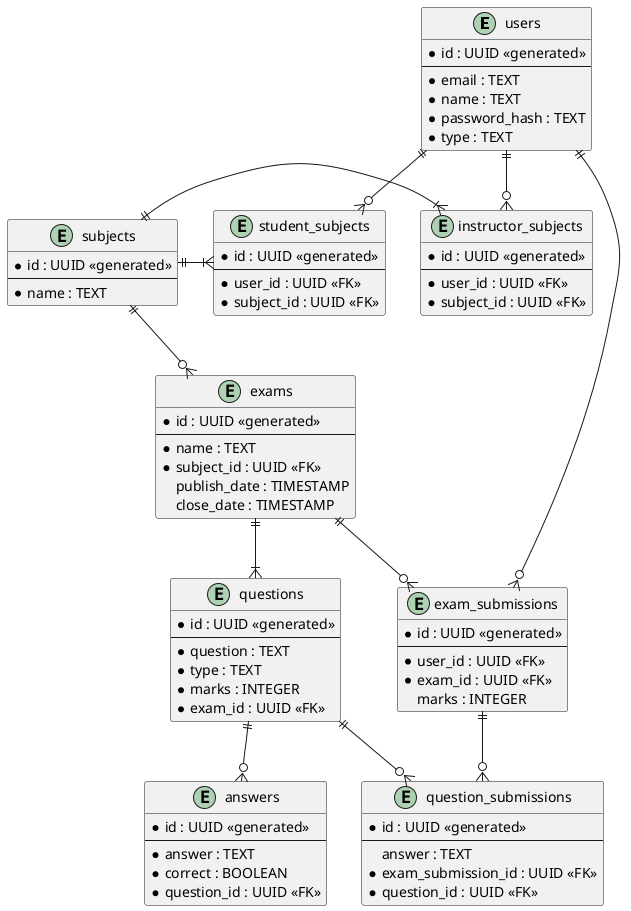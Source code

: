 @startuml ER Diagram

entity users {
    * id : UUID <<generated>>
    --
    * email : TEXT
    * name : TEXT
    * password_hash : TEXT
    * type : TEXT
}

entity subjects {
    * id : UUID <<generated>>
    --
    * name : TEXT
}

entity exams {
    * id : UUID <<generated>>
    --
    * name : TEXT
    * subject_id : UUID <<FK>>
    publish_date : TIMESTAMP
    close_date : TIMESTAMP
}

entity questions {
    * id : UUID <<generated>>
    --
    * question : TEXT
    * type : TEXT
    * marks : INTEGER
    * exam_id : UUID <<FK>>
}

entity answers {
    * id : UUID <<generated>>
    --
    * answer : TEXT
    * correct : BOOLEAN
    * question_id : UUID <<FK>>
}

entity exam_submissions {
    * id : UUID <<generated>>
    --
    * user_id : UUID <<FK>>
    * exam_id : UUID <<FK>>
    marks : INTEGER
}

entity question_submissions {
    * id : UUID <<generated>>
    --
    answer : TEXT
    * exam_submission_id : UUID <<FK>>
    * question_id : UUID <<FK>>
}

entity instructor_subjects {
    * id : UUID <<generated>>
    --
    * user_id : UUID <<FK>>
    * subject_id : UUID <<FK>>
}

entity student_subjects {
    * id : UUID <<generated>>
    --
    * user_id : UUID <<FK>>
    * subject_id : UUID <<FK>>
}

subjects ||--o{ exams
exams ||--|{ questions
users ||--o{ exam_submissions
exams ||--o{ exam_submissions
exam_submissions ||--o{ question_submissions
questions ||--o{ question_submissions
questions ||--o{ answers

users ||--o{ instructor_subjects
users ||--o{ student_subjects

subjects ||-|{ instructor_subjects
subjects ||-|{ student_subjects

@enduml
